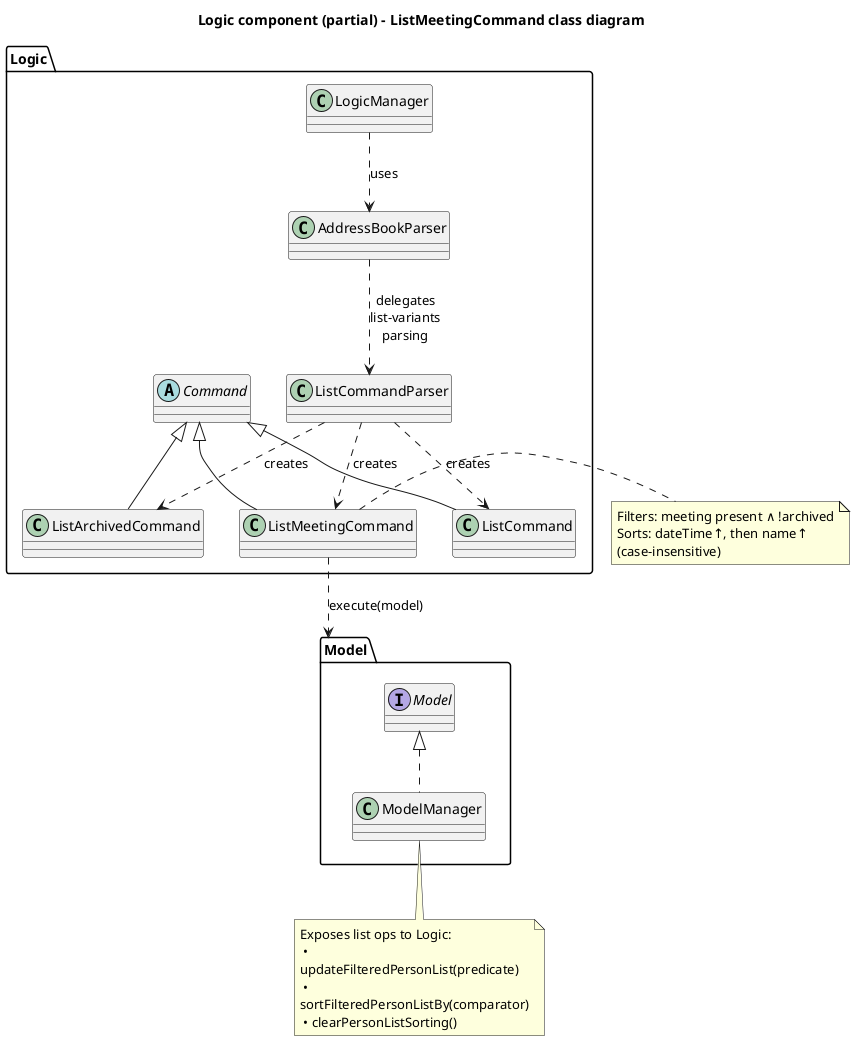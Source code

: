@startuml
title Logic component (partial) – ListMeetingCommand class diagram

skinparam classAttributeIconSize 0
skinparam wrapWidth 220
skinparam maxMessageSize 80

package "Logic" {
  class LogicManager
  class AddressBookParser
  class ListCommandParser
  abstract class Command
  class ListCommand
  class ListArchivedCommand
  class ListMeetingCommand

  LogicManager ..> AddressBookParser : uses
  AddressBookParser ..> ListCommandParser : delegates\nlist-variants parsing

  Command <|-- ListCommand
  Command <|-- ListArchivedCommand
  Command <|-- ListMeetingCommand

  ListCommandParser ..> ListCommand : creates
  ListCommandParser ..> ListArchivedCommand : creates
  ListCommandParser ..> ListMeetingCommand : creates
}

package "Model" {
  interface Model
  class ModelManager
  Model <|.. ModelManager
}

' Command executes against Model (dependency)
ListMeetingCommand ..> Model : execute(model)

note right of ListMeetingCommand
  Filters: meeting present ∧ !archived
  Sorts: dateTime↑, then name↑ (case-insensitive)
end note

note bottom of ModelManager
  Exposes list ops to Logic:
   • updateFilteredPersonList(predicate)
   • sortFilteredPersonListBy(comparator)
   • clearPersonListSorting()
end note

@enduml
